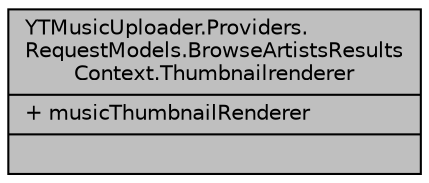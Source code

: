 digraph "YTMusicUploader.Providers.RequestModels.BrowseArtistsResultsContext.Thumbnailrenderer"
{
 // LATEX_PDF_SIZE
  edge [fontname="Helvetica",fontsize="10",labelfontname="Helvetica",labelfontsize="10"];
  node [fontname="Helvetica",fontsize="10",shape=record];
  Node1 [label="{YTMusicUploader.Providers.\lRequestModels.BrowseArtistsResults\lContext.Thumbnailrenderer\n|+ musicThumbnailRenderer\l|}",height=0.2,width=0.4,color="black", fillcolor="grey75", style="filled", fontcolor="black",tooltip=" "];
}
